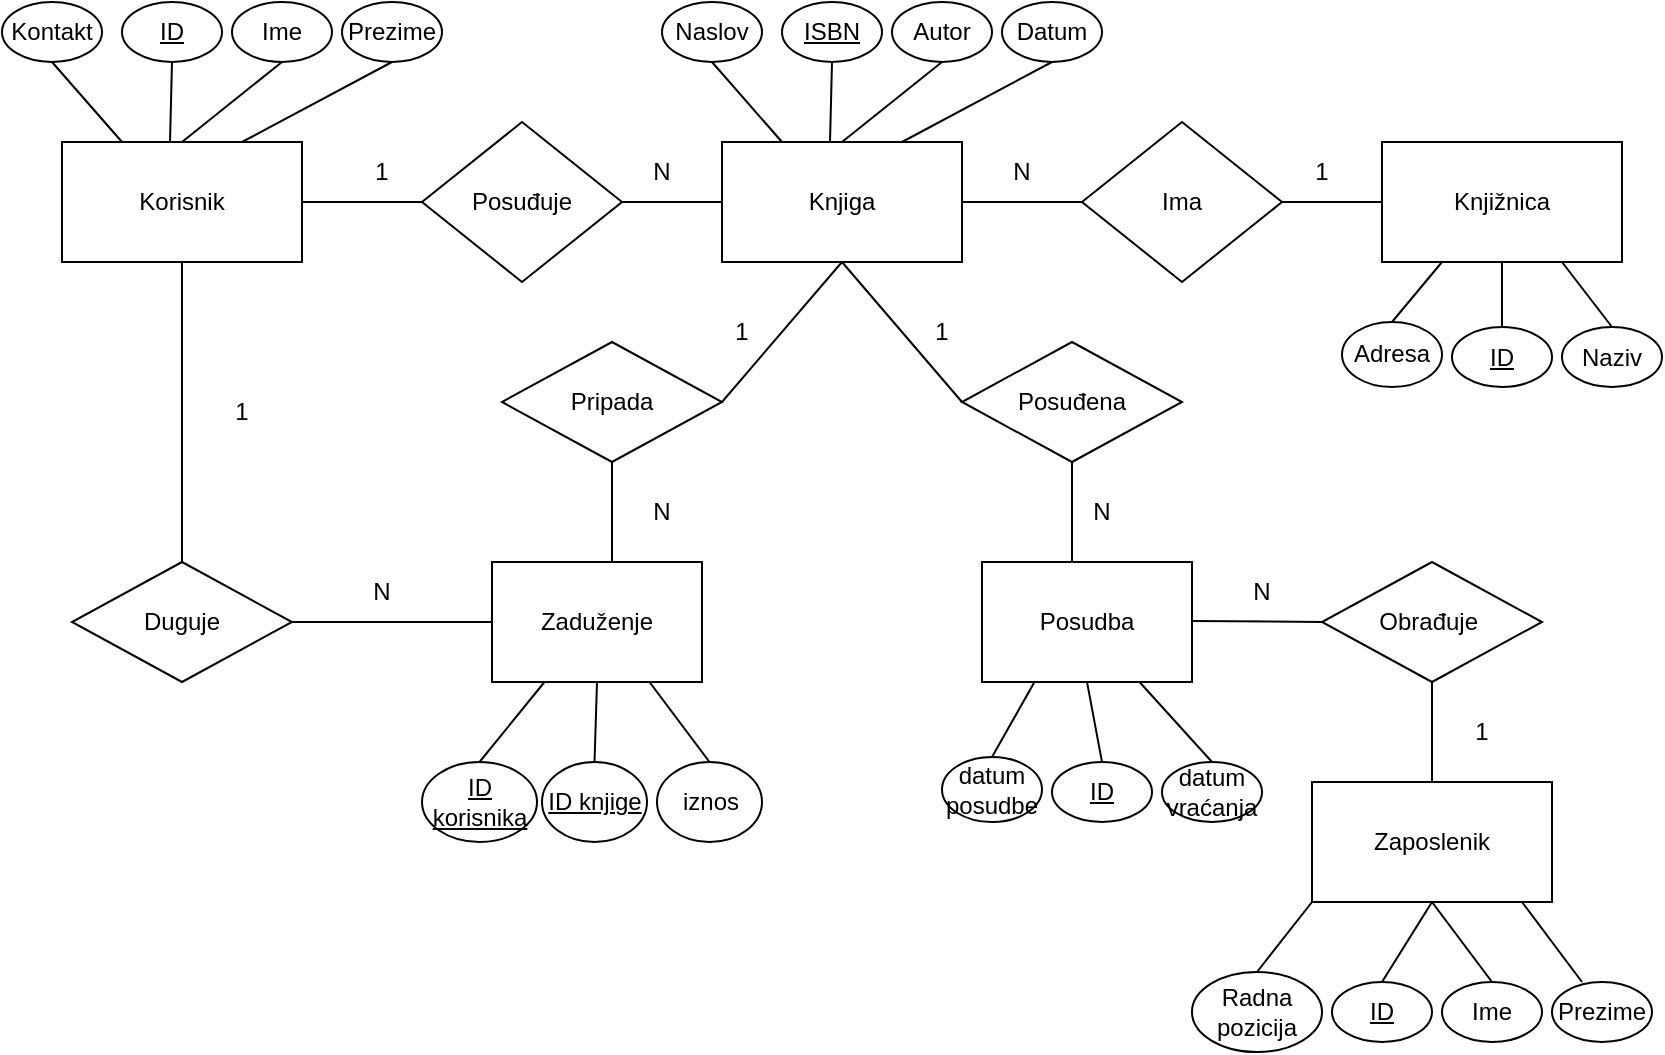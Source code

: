 <mxfile version="26.1.3">
  <diagram name="Page-1" id="GgfvSVg5NmS11P10vQXf">
    <mxGraphModel dx="1674" dy="744" grid="1" gridSize="10" guides="1" tooltips="1" connect="1" arrows="1" fold="1" page="1" pageScale="1" pageWidth="850" pageHeight="1100" math="0" shadow="0">
      <root>
        <mxCell id="0" />
        <mxCell id="1" parent="0" />
        <mxCell id="KmzcfbLIdUhC8Vbk3q4U-1" value="Knjiga" style="rounded=0;whiteSpace=wrap;html=1;" vertex="1" parent="1">
          <mxGeometry x="360" y="350" width="120" height="60" as="geometry" />
        </mxCell>
        <mxCell id="KmzcfbLIdUhC8Vbk3q4U-2" value="" style="endArrow=none;html=1;rounded=0;exitX=0;exitY=0.5;exitDx=0;exitDy=0;" edge="1" parent="1" source="KmzcfbLIdUhC8Vbk3q4U-1" target="KmzcfbLIdUhC8Vbk3q4U-3">
          <mxGeometry width="50" height="50" relative="1" as="geometry">
            <mxPoint x="400" y="410" as="sourcePoint" />
            <mxPoint x="280" y="380" as="targetPoint" />
          </mxGeometry>
        </mxCell>
        <mxCell id="KmzcfbLIdUhC8Vbk3q4U-3" value="Posuđuje" style="rhombus;whiteSpace=wrap;html=1;" vertex="1" parent="1">
          <mxGeometry x="210" y="340" width="100" height="80" as="geometry" />
        </mxCell>
        <mxCell id="KmzcfbLIdUhC8Vbk3q4U-4" value="" style="endArrow=none;html=1;rounded=0;entryX=0;entryY=0.5;entryDx=0;entryDy=0;" edge="1" parent="1" target="KmzcfbLIdUhC8Vbk3q4U-3">
          <mxGeometry width="50" height="50" relative="1" as="geometry">
            <mxPoint x="150" y="380" as="sourcePoint" />
            <mxPoint x="450" y="360" as="targetPoint" />
          </mxGeometry>
        </mxCell>
        <mxCell id="KmzcfbLIdUhC8Vbk3q4U-5" value="Korisnik" style="rounded=0;whiteSpace=wrap;html=1;" vertex="1" parent="1">
          <mxGeometry x="30" y="350" width="120" height="60" as="geometry" />
        </mxCell>
        <mxCell id="KmzcfbLIdUhC8Vbk3q4U-7" value="Posuđena" style="rhombus;whiteSpace=wrap;html=1;" vertex="1" parent="1">
          <mxGeometry x="480" y="450" width="110" height="60" as="geometry" />
        </mxCell>
        <mxCell id="KmzcfbLIdUhC8Vbk3q4U-8" value="" style="endArrow=none;html=1;rounded=0;entryX=0;entryY=0.5;entryDx=0;entryDy=0;exitX=0.5;exitY=1;exitDx=0;exitDy=0;" edge="1" parent="1" source="KmzcfbLIdUhC8Vbk3q4U-1" target="KmzcfbLIdUhC8Vbk3q4U-7">
          <mxGeometry width="50" height="50" relative="1" as="geometry">
            <mxPoint x="420" y="480" as="sourcePoint" />
            <mxPoint x="450" y="360" as="targetPoint" />
          </mxGeometry>
        </mxCell>
        <mxCell id="KmzcfbLIdUhC8Vbk3q4U-9" value="Pripada" style="rhombus;whiteSpace=wrap;html=1;" vertex="1" parent="1">
          <mxGeometry x="250" y="450" width="110" height="60" as="geometry" />
        </mxCell>
        <mxCell id="KmzcfbLIdUhC8Vbk3q4U-10" value="" style="endArrow=none;html=1;rounded=0;exitX=0.5;exitY=1;exitDx=0;exitDy=0;" edge="1" parent="1" source="KmzcfbLIdUhC8Vbk3q4U-1">
          <mxGeometry width="50" height="50" relative="1" as="geometry">
            <mxPoint x="420" y="480" as="sourcePoint" />
            <mxPoint x="360" y="480" as="targetPoint" />
          </mxGeometry>
        </mxCell>
        <mxCell id="KmzcfbLIdUhC8Vbk3q4U-11" value="" style="endArrow=none;html=1;rounded=0;entryX=0.5;entryY=1;entryDx=0;entryDy=0;" edge="1" parent="1" target="KmzcfbLIdUhC8Vbk3q4U-9">
          <mxGeometry width="50" height="50" relative="1" as="geometry">
            <mxPoint x="305" y="560" as="sourcePoint" />
            <mxPoint x="450" y="360" as="targetPoint" />
          </mxGeometry>
        </mxCell>
        <mxCell id="KmzcfbLIdUhC8Vbk3q4U-12" value="" style="endArrow=none;html=1;rounded=0;entryX=0.5;entryY=1;entryDx=0;entryDy=0;" edge="1" parent="1" target="KmzcfbLIdUhC8Vbk3q4U-7">
          <mxGeometry width="50" height="50" relative="1" as="geometry">
            <mxPoint x="535" y="560" as="sourcePoint" />
            <mxPoint x="315" y="520" as="targetPoint" />
          </mxGeometry>
        </mxCell>
        <mxCell id="KmzcfbLIdUhC8Vbk3q4U-13" value="Zaduženje" style="rounded=0;whiteSpace=wrap;html=1;" vertex="1" parent="1">
          <mxGeometry x="245" y="560" width="105" height="60" as="geometry" />
        </mxCell>
        <mxCell id="KmzcfbLIdUhC8Vbk3q4U-14" value="Posudba" style="rounded=0;whiteSpace=wrap;html=1;" vertex="1" parent="1">
          <mxGeometry x="490" y="560" width="105" height="60" as="geometry" />
        </mxCell>
        <mxCell id="KmzcfbLIdUhC8Vbk3q4U-15" value="Duguje" style="rhombus;whiteSpace=wrap;html=1;" vertex="1" parent="1">
          <mxGeometry x="35" y="560" width="110" height="60" as="geometry" />
        </mxCell>
        <mxCell id="KmzcfbLIdUhC8Vbk3q4U-16" value="" style="endArrow=none;html=1;rounded=0;entryX=1;entryY=0.5;entryDx=0;entryDy=0;" edge="1" parent="1" target="KmzcfbLIdUhC8Vbk3q4U-15">
          <mxGeometry width="50" height="50" relative="1" as="geometry">
            <mxPoint x="245" y="590" as="sourcePoint" />
            <mxPoint x="185" y="590" as="targetPoint" />
          </mxGeometry>
        </mxCell>
        <mxCell id="KmzcfbLIdUhC8Vbk3q4U-17" value="Obrađuje&amp;nbsp;" style="rhombus;whiteSpace=wrap;html=1;" vertex="1" parent="1">
          <mxGeometry x="660" y="560" width="110" height="60" as="geometry" />
        </mxCell>
        <mxCell id="KmzcfbLIdUhC8Vbk3q4U-20" value="" style="endArrow=none;html=1;rounded=0;exitX=0;exitY=0.5;exitDx=0;exitDy=0;" edge="1" parent="1" source="KmzcfbLIdUhC8Vbk3q4U-17">
          <mxGeometry width="50" height="50" relative="1" as="geometry">
            <mxPoint x="655" y="589.5" as="sourcePoint" />
            <mxPoint x="595" y="589.5" as="targetPoint" />
          </mxGeometry>
        </mxCell>
        <mxCell id="KmzcfbLIdUhC8Vbk3q4U-22" value="" style="endArrow=none;html=1;rounded=0;entryX=0.5;entryY=1;entryDx=0;entryDy=0;" edge="1" parent="1">
          <mxGeometry width="50" height="50" relative="1" as="geometry">
            <mxPoint x="715" y="670" as="sourcePoint" />
            <mxPoint x="715" y="620" as="targetPoint" />
          </mxGeometry>
        </mxCell>
        <mxCell id="KmzcfbLIdUhC8Vbk3q4U-23" value="Zaposlenik" style="rounded=0;whiteSpace=wrap;html=1;" vertex="1" parent="1">
          <mxGeometry x="655" y="670" width="120" height="60" as="geometry" />
        </mxCell>
        <mxCell id="KmzcfbLIdUhC8Vbk3q4U-24" value="" style="endArrow=none;html=1;rounded=0;exitX=0;exitY=0.5;exitDx=0;exitDy=0;" edge="1" parent="1" target="KmzcfbLIdUhC8Vbk3q4U-25">
          <mxGeometry width="50" height="50" relative="1" as="geometry">
            <mxPoint x="690" y="380" as="sourcePoint" />
            <mxPoint x="610" y="380" as="targetPoint" />
          </mxGeometry>
        </mxCell>
        <mxCell id="KmzcfbLIdUhC8Vbk3q4U-25" value="Ima" style="rhombus;whiteSpace=wrap;html=1;" vertex="1" parent="1">
          <mxGeometry x="540" y="340" width="100" height="80" as="geometry" />
        </mxCell>
        <mxCell id="KmzcfbLIdUhC8Vbk3q4U-26" value="" style="endArrow=none;html=1;rounded=0;entryX=0;entryY=0.5;entryDx=0;entryDy=0;" edge="1" parent="1" target="KmzcfbLIdUhC8Vbk3q4U-25">
          <mxGeometry width="50" height="50" relative="1" as="geometry">
            <mxPoint x="480" y="380" as="sourcePoint" />
            <mxPoint x="780" y="360" as="targetPoint" />
          </mxGeometry>
        </mxCell>
        <mxCell id="KmzcfbLIdUhC8Vbk3q4U-27" value="Knjižnica" style="rounded=0;whiteSpace=wrap;html=1;" vertex="1" parent="1">
          <mxGeometry x="690" y="350" width="120" height="60" as="geometry" />
        </mxCell>
        <mxCell id="KmzcfbLIdUhC8Vbk3q4U-35" value="1" style="text;html=1;align=center;verticalAlign=middle;whiteSpace=wrap;rounded=0;" vertex="1" parent="1">
          <mxGeometry x="640" y="360" width="40" height="10" as="geometry" />
        </mxCell>
        <mxCell id="KmzcfbLIdUhC8Vbk3q4U-39" value="1" style="text;html=1;align=center;verticalAlign=middle;whiteSpace=wrap;rounded=0;" vertex="1" parent="1">
          <mxGeometry x="450" y="440" width="40" height="10" as="geometry" />
        </mxCell>
        <mxCell id="KmzcfbLIdUhC8Vbk3q4U-40" value="1" style="text;html=1;align=center;verticalAlign=middle;whiteSpace=wrap;rounded=0;" vertex="1" parent="1">
          <mxGeometry x="720" y="640" width="40" height="10" as="geometry" />
        </mxCell>
        <mxCell id="KmzcfbLIdUhC8Vbk3q4U-41" value="1" style="text;html=1;align=center;verticalAlign=middle;whiteSpace=wrap;rounded=0;" vertex="1" parent="1">
          <mxGeometry x="350" y="440" width="40" height="10" as="geometry" />
        </mxCell>
        <mxCell id="KmzcfbLIdUhC8Vbk3q4U-42" value="1" style="text;html=1;align=center;verticalAlign=middle;whiteSpace=wrap;rounded=0;" vertex="1" parent="1">
          <mxGeometry x="100" y="480" width="40" height="10" as="geometry" />
        </mxCell>
        <mxCell id="KmzcfbLIdUhC8Vbk3q4U-44" value="" style="endArrow=none;html=1;rounded=0;exitX=0.5;exitY=1;exitDx=0;exitDy=0;entryX=0.5;entryY=0;entryDx=0;entryDy=0;" edge="1" parent="1" source="KmzcfbLIdUhC8Vbk3q4U-5" target="KmzcfbLIdUhC8Vbk3q4U-15">
          <mxGeometry width="50" height="50" relative="1" as="geometry">
            <mxPoint x="540" y="410" as="sourcePoint" />
            <mxPoint x="590" y="360" as="targetPoint" />
          </mxGeometry>
        </mxCell>
        <mxCell id="KmzcfbLIdUhC8Vbk3q4U-46" value="1" style="text;html=1;align=center;verticalAlign=middle;whiteSpace=wrap;rounded=0;" vertex="1" parent="1">
          <mxGeometry x="170" y="360" width="40" height="10" as="geometry" />
        </mxCell>
        <mxCell id="KmzcfbLIdUhC8Vbk3q4U-49" value="N" style="text;html=1;align=center;verticalAlign=middle;whiteSpace=wrap;rounded=0;" vertex="1" parent="1">
          <mxGeometry x="490" y="360" width="40" height="10" as="geometry" />
        </mxCell>
        <mxCell id="KmzcfbLIdUhC8Vbk3q4U-52" value="N" style="text;html=1;align=center;verticalAlign=middle;whiteSpace=wrap;rounded=0;" vertex="1" parent="1">
          <mxGeometry x="530" y="530" width="40" height="10" as="geometry" />
        </mxCell>
        <mxCell id="KmzcfbLIdUhC8Vbk3q4U-53" value="N" style="text;html=1;align=center;verticalAlign=middle;whiteSpace=wrap;rounded=0;" vertex="1" parent="1">
          <mxGeometry x="610" y="570" width="40" height="10" as="geometry" />
        </mxCell>
        <mxCell id="KmzcfbLIdUhC8Vbk3q4U-54" value="N" style="text;html=1;align=center;verticalAlign=middle;whiteSpace=wrap;rounded=0;" vertex="1" parent="1">
          <mxGeometry x="310" y="530" width="40" height="10" as="geometry" />
        </mxCell>
        <mxCell id="KmzcfbLIdUhC8Vbk3q4U-55" value="N" style="text;html=1;align=center;verticalAlign=middle;whiteSpace=wrap;rounded=0;" vertex="1" parent="1">
          <mxGeometry x="170" y="570" width="40" height="10" as="geometry" />
        </mxCell>
        <mxCell id="KmzcfbLIdUhC8Vbk3q4U-56" value="N" style="text;html=1;align=center;verticalAlign=middle;whiteSpace=wrap;rounded=0;" vertex="1" parent="1">
          <mxGeometry x="310" y="360" width="40" height="10" as="geometry" />
        </mxCell>
        <mxCell id="KmzcfbLIdUhC8Vbk3q4U-57" value="" style="endArrow=none;html=1;rounded=0;exitX=0.5;exitY=0;exitDx=0;exitDy=0;entryX=0.5;entryY=1;entryDx=0;entryDy=0;" edge="1" parent="1" source="KmzcfbLIdUhC8Vbk3q4U-5" target="KmzcfbLIdUhC8Vbk3q4U-61">
          <mxGeometry width="50" height="50" relative="1" as="geometry">
            <mxPoint x="540" y="410" as="sourcePoint" />
            <mxPoint x="90" y="330" as="targetPoint" />
          </mxGeometry>
        </mxCell>
        <mxCell id="KmzcfbLIdUhC8Vbk3q4U-59" value="" style="endArrow=none;html=1;rounded=0;entryX=0.5;entryY=1;entryDx=0;entryDy=0;" edge="1" parent="1" target="KmzcfbLIdUhC8Vbk3q4U-62">
          <mxGeometry width="50" height="50" relative="1" as="geometry">
            <mxPoint x="120" y="350" as="sourcePoint" />
            <mxPoint x="150" y="320" as="targetPoint" />
          </mxGeometry>
        </mxCell>
        <mxCell id="KmzcfbLIdUhC8Vbk3q4U-60" value="&lt;u&gt;ID&lt;/u&gt;" style="ellipse;whiteSpace=wrap;html=1;" vertex="1" parent="1">
          <mxGeometry x="60" y="280" width="50" height="30" as="geometry" />
        </mxCell>
        <mxCell id="KmzcfbLIdUhC8Vbk3q4U-61" value="Ime" style="ellipse;whiteSpace=wrap;html=1;" vertex="1" parent="1">
          <mxGeometry x="115" y="280" width="50" height="30" as="geometry" />
        </mxCell>
        <mxCell id="KmzcfbLIdUhC8Vbk3q4U-62" value="Prezime" style="ellipse;whiteSpace=wrap;html=1;" vertex="1" parent="1">
          <mxGeometry x="170" y="280" width="50" height="30" as="geometry" />
        </mxCell>
        <mxCell id="KmzcfbLIdUhC8Vbk3q4U-63" value="Kontakt" style="ellipse;whiteSpace=wrap;html=1;" vertex="1" parent="1">
          <mxGeometry y="280" width="50" height="30" as="geometry" />
        </mxCell>
        <mxCell id="KmzcfbLIdUhC8Vbk3q4U-64" value="" style="endArrow=none;html=1;rounded=0;exitX=0.5;exitY=1;exitDx=0;exitDy=0;" edge="1" parent="1" source="KmzcfbLIdUhC8Vbk3q4U-63">
          <mxGeometry width="50" height="50" relative="1" as="geometry">
            <mxPoint x="540" y="410" as="sourcePoint" />
            <mxPoint x="60" y="350" as="targetPoint" />
          </mxGeometry>
        </mxCell>
        <mxCell id="KmzcfbLIdUhC8Vbk3q4U-65" value="" style="endArrow=none;html=1;rounded=0;entryX=0.5;entryY=1;entryDx=0;entryDy=0;exitX=0.45;exitY=0;exitDx=0;exitDy=0;exitPerimeter=0;" edge="1" parent="1" source="KmzcfbLIdUhC8Vbk3q4U-5" target="KmzcfbLIdUhC8Vbk3q4U-60">
          <mxGeometry width="50" height="50" relative="1" as="geometry">
            <mxPoint x="540" y="410" as="sourcePoint" />
            <mxPoint x="590" y="360" as="targetPoint" />
          </mxGeometry>
        </mxCell>
        <mxCell id="KmzcfbLIdUhC8Vbk3q4U-66" value="&lt;u&gt;ID&lt;/u&gt;" style="ellipse;whiteSpace=wrap;html=1;" vertex="1" parent="1">
          <mxGeometry x="665" y="770" width="50" height="30" as="geometry" />
        </mxCell>
        <mxCell id="KmzcfbLIdUhC8Vbk3q4U-67" value="Ime" style="ellipse;whiteSpace=wrap;html=1;" vertex="1" parent="1">
          <mxGeometry x="720" y="770" width="50" height="30" as="geometry" />
        </mxCell>
        <mxCell id="KmzcfbLIdUhC8Vbk3q4U-68" value="Prezime" style="ellipse;whiteSpace=wrap;html=1;" vertex="1" parent="1">
          <mxGeometry x="775" y="770" width="50" height="30" as="geometry" />
        </mxCell>
        <mxCell id="KmzcfbLIdUhC8Vbk3q4U-69" value="Radna pozicija" style="ellipse;whiteSpace=wrap;html=1;" vertex="1" parent="1">
          <mxGeometry x="595" y="765" width="65" height="40" as="geometry" />
        </mxCell>
        <mxCell id="KmzcfbLIdUhC8Vbk3q4U-70" value="" style="endArrow=none;html=1;rounded=0;exitX=0.5;exitY=0;exitDx=0;exitDy=0;entryX=0;entryY=1;entryDx=0;entryDy=0;" edge="1" parent="1" source="KmzcfbLIdUhC8Vbk3q4U-69" target="KmzcfbLIdUhC8Vbk3q4U-23">
          <mxGeometry width="50" height="50" relative="1" as="geometry">
            <mxPoint x="540" y="730" as="sourcePoint" />
            <mxPoint x="650" y="730" as="targetPoint" />
          </mxGeometry>
        </mxCell>
        <mxCell id="KmzcfbLIdUhC8Vbk3q4U-71" value="" style="endArrow=none;html=1;rounded=0;exitX=0.5;exitY=0;exitDx=0;exitDy=0;entryX=0.5;entryY=1;entryDx=0;entryDy=0;" edge="1" parent="1" source="KmzcfbLIdUhC8Vbk3q4U-66" target="KmzcfbLIdUhC8Vbk3q4U-23">
          <mxGeometry width="50" height="50" relative="1" as="geometry">
            <mxPoint x="490" y="810" as="sourcePoint" />
            <mxPoint x="685" y="730" as="targetPoint" />
          </mxGeometry>
        </mxCell>
        <mxCell id="KmzcfbLIdUhC8Vbk3q4U-73" value="" style="endArrow=none;html=1;rounded=0;entryX=0.5;entryY=1;entryDx=0;entryDy=0;exitX=0.5;exitY=0;exitDx=0;exitDy=0;" edge="1" parent="1" source="KmzcfbLIdUhC8Vbk3q4U-67" target="KmzcfbLIdUhC8Vbk3q4U-23">
          <mxGeometry width="50" height="50" relative="1" as="geometry">
            <mxPoint x="700" y="780" as="sourcePoint" />
            <mxPoint x="695" y="740" as="targetPoint" />
          </mxGeometry>
        </mxCell>
        <mxCell id="KmzcfbLIdUhC8Vbk3q4U-74" value="" style="endArrow=none;html=1;rounded=0;entryX=0.5;entryY=1;entryDx=0;entryDy=0;exitX=0.5;exitY=0;exitDx=0;exitDy=0;" edge="1" parent="1">
          <mxGeometry width="50" height="50" relative="1" as="geometry">
            <mxPoint x="790" y="770" as="sourcePoint" />
            <mxPoint x="760" y="730" as="targetPoint" />
          </mxGeometry>
        </mxCell>
        <mxCell id="KmzcfbLIdUhC8Vbk3q4U-77" value="" style="endArrow=none;html=1;rounded=0;exitX=0.5;exitY=0;exitDx=0;exitDy=0;entryX=0.5;entryY=1;entryDx=0;entryDy=0;" edge="1" parent="1" target="KmzcfbLIdUhC8Vbk3q4U-80">
          <mxGeometry width="50" height="50" relative="1" as="geometry">
            <mxPoint x="420" y="350" as="sourcePoint" />
            <mxPoint x="420" y="330" as="targetPoint" />
          </mxGeometry>
        </mxCell>
        <mxCell id="KmzcfbLIdUhC8Vbk3q4U-78" value="" style="endArrow=none;html=1;rounded=0;entryX=0.5;entryY=1;entryDx=0;entryDy=0;" edge="1" parent="1" target="KmzcfbLIdUhC8Vbk3q4U-81">
          <mxGeometry width="50" height="50" relative="1" as="geometry">
            <mxPoint x="450" y="350" as="sourcePoint" />
            <mxPoint x="480" y="320" as="targetPoint" />
          </mxGeometry>
        </mxCell>
        <mxCell id="KmzcfbLIdUhC8Vbk3q4U-79" value="&lt;u&gt;ISBN&lt;/u&gt;" style="ellipse;whiteSpace=wrap;html=1;" vertex="1" parent="1">
          <mxGeometry x="390" y="280" width="50" height="30" as="geometry" />
        </mxCell>
        <mxCell id="KmzcfbLIdUhC8Vbk3q4U-80" value="Autor" style="ellipse;whiteSpace=wrap;html=1;" vertex="1" parent="1">
          <mxGeometry x="445" y="280" width="50" height="30" as="geometry" />
        </mxCell>
        <mxCell id="KmzcfbLIdUhC8Vbk3q4U-81" value="Datum" style="ellipse;whiteSpace=wrap;html=1;" vertex="1" parent="1">
          <mxGeometry x="500" y="280" width="50" height="30" as="geometry" />
        </mxCell>
        <mxCell id="KmzcfbLIdUhC8Vbk3q4U-82" value="Naslov" style="ellipse;whiteSpace=wrap;html=1;" vertex="1" parent="1">
          <mxGeometry x="330" y="280" width="50" height="30" as="geometry" />
        </mxCell>
        <mxCell id="KmzcfbLIdUhC8Vbk3q4U-83" value="" style="endArrow=none;html=1;rounded=0;exitX=0.5;exitY=1;exitDx=0;exitDy=0;" edge="1" parent="1" source="KmzcfbLIdUhC8Vbk3q4U-82">
          <mxGeometry width="50" height="50" relative="1" as="geometry">
            <mxPoint x="870" y="410" as="sourcePoint" />
            <mxPoint x="390" y="350" as="targetPoint" />
          </mxGeometry>
        </mxCell>
        <mxCell id="KmzcfbLIdUhC8Vbk3q4U-84" value="" style="endArrow=none;html=1;rounded=0;entryX=0.5;entryY=1;entryDx=0;entryDy=0;exitX=0.45;exitY=0;exitDx=0;exitDy=0;exitPerimeter=0;" edge="1" parent="1" target="KmzcfbLIdUhC8Vbk3q4U-79">
          <mxGeometry width="50" height="50" relative="1" as="geometry">
            <mxPoint x="414" y="350" as="sourcePoint" />
            <mxPoint x="920" y="360" as="targetPoint" />
          </mxGeometry>
        </mxCell>
        <mxCell id="KmzcfbLIdUhC8Vbk3q4U-85" value="&lt;u&gt;ID&lt;/u&gt;" style="ellipse;whiteSpace=wrap;html=1;" vertex="1" parent="1">
          <mxGeometry x="525" y="660" width="50" height="30" as="geometry" />
        </mxCell>
        <mxCell id="KmzcfbLIdUhC8Vbk3q4U-86" value="datum vraćanja" style="ellipse;whiteSpace=wrap;html=1;" vertex="1" parent="1">
          <mxGeometry x="580" y="660" width="50" height="30" as="geometry" />
        </mxCell>
        <mxCell id="KmzcfbLIdUhC8Vbk3q4U-88" value="datum posudbe" style="ellipse;whiteSpace=wrap;html=1;" vertex="1" parent="1">
          <mxGeometry x="470" y="657.5" width="50" height="32.5" as="geometry" />
        </mxCell>
        <mxCell id="KmzcfbLIdUhC8Vbk3q4U-89" value="" style="endArrow=none;html=1;rounded=0;exitX=0.5;exitY=0;exitDx=0;exitDy=0;entryX=0.25;entryY=1;entryDx=0;entryDy=0;" edge="1" parent="1" source="KmzcfbLIdUhC8Vbk3q4U-88" target="KmzcfbLIdUhC8Vbk3q4U-14">
          <mxGeometry width="50" height="50" relative="1" as="geometry">
            <mxPoint x="370" y="620" as="sourcePoint" />
            <mxPoint x="485" y="620" as="targetPoint" />
          </mxGeometry>
        </mxCell>
        <mxCell id="KmzcfbLIdUhC8Vbk3q4U-90" value="" style="endArrow=none;html=1;rounded=0;exitX=0.5;exitY=0;exitDx=0;exitDy=0;entryX=0.5;entryY=1;entryDx=0;entryDy=0;" edge="1" parent="1" source="KmzcfbLIdUhC8Vbk3q4U-85" target="KmzcfbLIdUhC8Vbk3q4U-14">
          <mxGeometry width="50" height="50" relative="1" as="geometry">
            <mxPoint x="320" y="700" as="sourcePoint" />
            <mxPoint x="545" y="620" as="targetPoint" />
          </mxGeometry>
        </mxCell>
        <mxCell id="KmzcfbLIdUhC8Vbk3q4U-91" value="" style="endArrow=none;html=1;rounded=0;entryX=0.75;entryY=1;entryDx=0;entryDy=0;exitX=0.5;exitY=0;exitDx=0;exitDy=0;" edge="1" parent="1" source="KmzcfbLIdUhC8Vbk3q4U-86" target="KmzcfbLIdUhC8Vbk3q4U-14">
          <mxGeometry width="50" height="50" relative="1" as="geometry">
            <mxPoint x="530" y="670" as="sourcePoint" />
            <mxPoint x="545" y="620" as="targetPoint" />
          </mxGeometry>
        </mxCell>
        <mxCell id="KmzcfbLIdUhC8Vbk3q4U-93" value="&lt;u&gt;ID knjige&lt;/u&gt;" style="ellipse;whiteSpace=wrap;html=1;" vertex="1" parent="1">
          <mxGeometry x="270" y="660" width="52.5" height="40" as="geometry" />
        </mxCell>
        <mxCell id="KmzcfbLIdUhC8Vbk3q4U-94" value="iznos" style="ellipse;whiteSpace=wrap;html=1;" vertex="1" parent="1">
          <mxGeometry x="327.5" y="660" width="52.5" height="40" as="geometry" />
        </mxCell>
        <mxCell id="KmzcfbLIdUhC8Vbk3q4U-95" value="&lt;u&gt;ID korisnika&lt;/u&gt;" style="ellipse;whiteSpace=wrap;html=1;" vertex="1" parent="1">
          <mxGeometry x="210" y="660" width="57.5" height="40" as="geometry" />
        </mxCell>
        <mxCell id="KmzcfbLIdUhC8Vbk3q4U-96" value="" style="endArrow=none;html=1;rounded=0;entryX=0.5;entryY=1;entryDx=0;entryDy=0;exitX=0.5;exitY=0;exitDx=0;exitDy=0;" edge="1" parent="1" source="KmzcfbLIdUhC8Vbk3q4U-93" target="KmzcfbLIdUhC8Vbk3q4U-13">
          <mxGeometry width="50" height="50" relative="1" as="geometry">
            <mxPoint x="540" y="530" as="sourcePoint" />
            <mxPoint x="590" y="480" as="targetPoint" />
          </mxGeometry>
        </mxCell>
        <mxCell id="KmzcfbLIdUhC8Vbk3q4U-97" value="" style="endArrow=none;html=1;rounded=0;entryX=0.75;entryY=1;entryDx=0;entryDy=0;exitX=0.5;exitY=0;exitDx=0;exitDy=0;" edge="1" parent="1" source="KmzcfbLIdUhC8Vbk3q4U-94" target="KmzcfbLIdUhC8Vbk3q4U-13">
          <mxGeometry width="50" height="50" relative="1" as="geometry">
            <mxPoint x="308" y="670" as="sourcePoint" />
            <mxPoint x="308" y="630" as="targetPoint" />
          </mxGeometry>
        </mxCell>
        <mxCell id="KmzcfbLIdUhC8Vbk3q4U-98" value="" style="endArrow=none;html=1;rounded=0;entryX=0.25;entryY=1;entryDx=0;entryDy=0;exitX=0.5;exitY=0;exitDx=0;exitDy=0;" edge="1" parent="1" source="KmzcfbLIdUhC8Vbk3q4U-95" target="KmzcfbLIdUhC8Vbk3q4U-13">
          <mxGeometry width="50" height="50" relative="1" as="geometry">
            <mxPoint x="318" y="680" as="sourcePoint" />
            <mxPoint x="318" y="640" as="targetPoint" />
          </mxGeometry>
        </mxCell>
        <mxCell id="KmzcfbLIdUhC8Vbk3q4U-99" value="&lt;u&gt;ID&lt;/u&gt;" style="ellipse;whiteSpace=wrap;html=1;" vertex="1" parent="1">
          <mxGeometry x="725" y="442.5" width="50" height="30" as="geometry" />
        </mxCell>
        <mxCell id="KmzcfbLIdUhC8Vbk3q4U-100" value="Naziv" style="ellipse;whiteSpace=wrap;html=1;" vertex="1" parent="1">
          <mxGeometry x="780" y="442.5" width="50" height="30" as="geometry" />
        </mxCell>
        <mxCell id="KmzcfbLIdUhC8Vbk3q4U-101" value="Adresa" style="ellipse;whiteSpace=wrap;html=1;" vertex="1" parent="1">
          <mxGeometry x="670" y="440" width="50" height="32.5" as="geometry" />
        </mxCell>
        <mxCell id="KmzcfbLIdUhC8Vbk3q4U-102" value="" style="endArrow=none;html=1;rounded=0;entryX=0.5;entryY=1;entryDx=0;entryDy=0;exitX=0.5;exitY=0;exitDx=0;exitDy=0;" edge="1" parent="1" source="KmzcfbLIdUhC8Vbk3q4U-99" target="KmzcfbLIdUhC8Vbk3q4U-27">
          <mxGeometry width="50" height="50" relative="1" as="geometry">
            <mxPoint x="715" y="460" as="sourcePoint" />
            <mxPoint x="765" y="410" as="targetPoint" />
          </mxGeometry>
        </mxCell>
        <mxCell id="KmzcfbLIdUhC8Vbk3q4U-106" value="" style="endArrow=none;html=1;rounded=0;entryX=0.75;entryY=1;entryDx=0;entryDy=0;exitX=0.5;exitY=0;exitDx=0;exitDy=0;" edge="1" parent="1" source="KmzcfbLIdUhC8Vbk3q4U-100" target="KmzcfbLIdUhC8Vbk3q4U-27">
          <mxGeometry width="50" height="50" relative="1" as="geometry">
            <mxPoint x="800" y="440" as="sourcePoint" />
            <mxPoint x="760" y="420" as="targetPoint" />
          </mxGeometry>
        </mxCell>
        <mxCell id="KmzcfbLIdUhC8Vbk3q4U-107" value="" style="endArrow=none;html=1;rounded=0;entryX=0.25;entryY=1;entryDx=0;entryDy=0;exitX=0.5;exitY=0;exitDx=0;exitDy=0;" edge="1" parent="1" source="KmzcfbLIdUhC8Vbk3q4U-101" target="KmzcfbLIdUhC8Vbk3q4U-27">
          <mxGeometry width="50" height="50" relative="1" as="geometry">
            <mxPoint x="540" y="530" as="sourcePoint" />
            <mxPoint x="590" y="480" as="targetPoint" />
          </mxGeometry>
        </mxCell>
      </root>
    </mxGraphModel>
  </diagram>
</mxfile>
